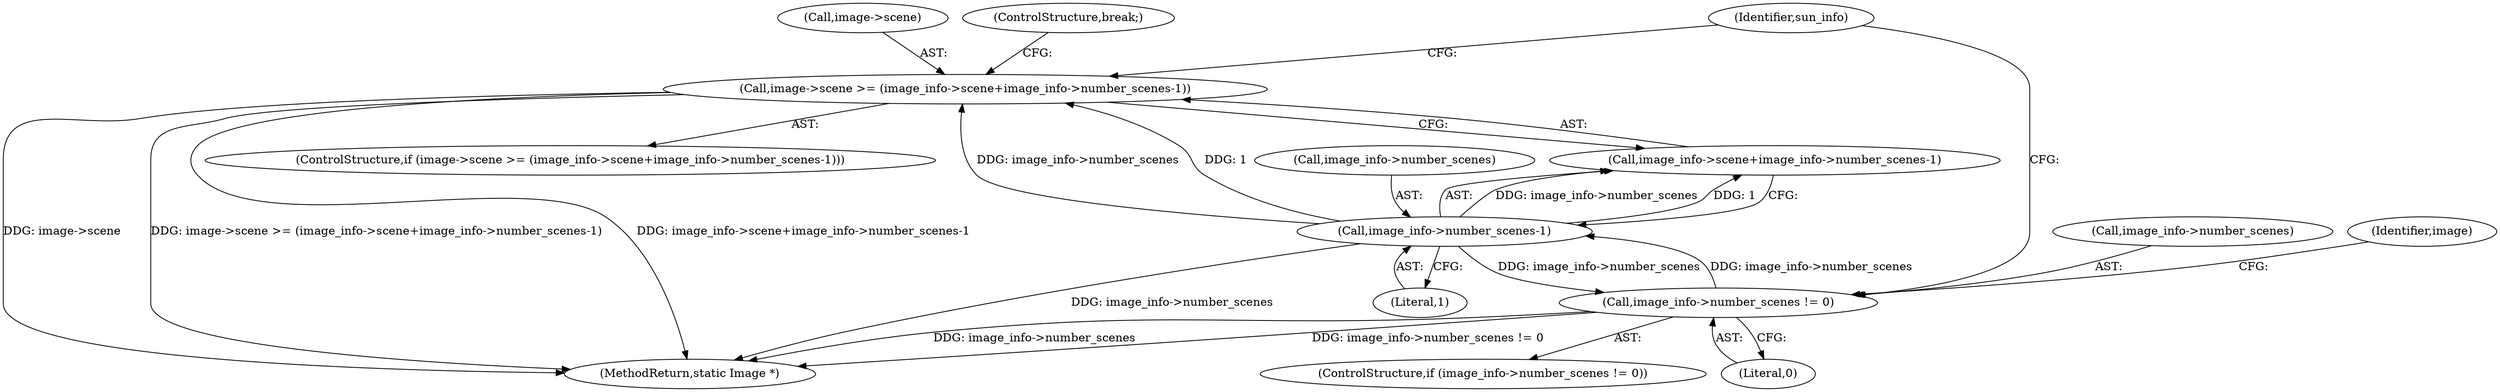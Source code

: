 digraph "0_ImageMagick_3007531bfd326c5c1e29cd41d2cd80c166de8528@pointer" {
"1001596" [label="(Call,image->scene >= (image_info->scene+image_info->number_scenes-1))"];
"1001604" [label="(Call,image_info->number_scenes-1)"];
"1001590" [label="(Call,image_info->number_scenes != 0)"];
"1001597" [label="(Call,image->scene)"];
"1001598" [label="(Identifier,image)"];
"1001589" [label="(ControlStructure,if (image_info->number_scenes != 0))"];
"1001612" [label="(Identifier,sun_info)"];
"1001672" [label="(MethodReturn,static Image *)"];
"1001596" [label="(Call,image->scene >= (image_info->scene+image_info->number_scenes-1))"];
"1001609" [label="(ControlStructure,break;)"];
"1001604" [label="(Call,image_info->number_scenes-1)"];
"1001605" [label="(Call,image_info->number_scenes)"];
"1001594" [label="(Literal,0)"];
"1001595" [label="(ControlStructure,if (image->scene >= (image_info->scene+image_info->number_scenes-1)))"];
"1001591" [label="(Call,image_info->number_scenes)"];
"1001600" [label="(Call,image_info->scene+image_info->number_scenes-1)"];
"1001590" [label="(Call,image_info->number_scenes != 0)"];
"1001608" [label="(Literal,1)"];
"1001596" -> "1001595"  [label="AST: "];
"1001596" -> "1001600"  [label="CFG: "];
"1001597" -> "1001596"  [label="AST: "];
"1001600" -> "1001596"  [label="AST: "];
"1001609" -> "1001596"  [label="CFG: "];
"1001612" -> "1001596"  [label="CFG: "];
"1001596" -> "1001672"  [label="DDG: image_info->scene+image_info->number_scenes-1"];
"1001596" -> "1001672"  [label="DDG: image->scene"];
"1001596" -> "1001672"  [label="DDG: image->scene >= (image_info->scene+image_info->number_scenes-1)"];
"1001604" -> "1001596"  [label="DDG: image_info->number_scenes"];
"1001604" -> "1001596"  [label="DDG: 1"];
"1001604" -> "1001600"  [label="AST: "];
"1001604" -> "1001608"  [label="CFG: "];
"1001605" -> "1001604"  [label="AST: "];
"1001608" -> "1001604"  [label="AST: "];
"1001600" -> "1001604"  [label="CFG: "];
"1001604" -> "1001672"  [label="DDG: image_info->number_scenes"];
"1001604" -> "1001590"  [label="DDG: image_info->number_scenes"];
"1001604" -> "1001600"  [label="DDG: image_info->number_scenes"];
"1001604" -> "1001600"  [label="DDG: 1"];
"1001590" -> "1001604"  [label="DDG: image_info->number_scenes"];
"1001590" -> "1001589"  [label="AST: "];
"1001590" -> "1001594"  [label="CFG: "];
"1001591" -> "1001590"  [label="AST: "];
"1001594" -> "1001590"  [label="AST: "];
"1001598" -> "1001590"  [label="CFG: "];
"1001612" -> "1001590"  [label="CFG: "];
"1001590" -> "1001672"  [label="DDG: image_info->number_scenes"];
"1001590" -> "1001672"  [label="DDG: image_info->number_scenes != 0"];
}
